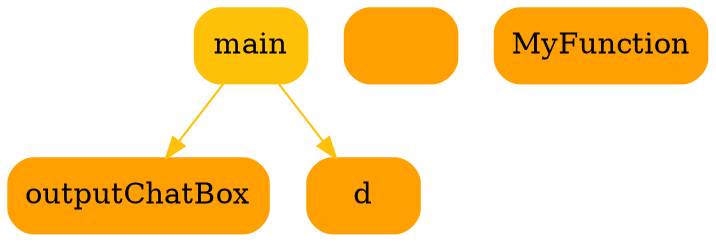 digraph G {
	"main"->"outputChatBox"[ color="#ffc107" ];
	"main"->"d"[ color="#ffc107" ];
	"" [ color="#ffa000", shape="box", style="rounded,filled" ];
	"MyFunction" [ color="#ffa000", shape="box", style="rounded,filled" ];
	"d" [ color="#ffa000", shape="box", style="rounded,filled" ];
	"main" [ color="#ffc107", shape="box", style="rounded,filled" ];
	"outputChatBox" [ color="#ffa000", shape="box", style="rounded,filled" ];

}
